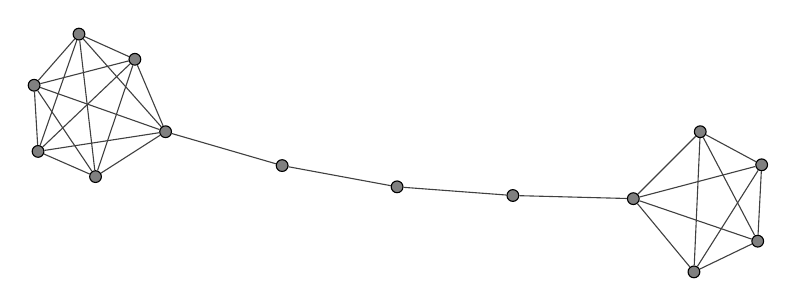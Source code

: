 \begin{tikzpicture}[scale=1]
  \tikzstyle{every node}=[draw,circle,fill=gray,inner sep=1.5]
  \path (1.25,9.31) node [] (v0) {};
  \path (2.48,10.48) node [] (v1) {};
  \path (9.58,7.78) node [] (v10) {};
  \path (9.66,9.56) node [] (v11) {};
  \path (10.39,8.17) node [] (v12) {};
  \path (10.44,9.14) node [] (v13) {};
  \path (1.98,8.99) node [] (v2) {};
  \path (1.2,10.15) node [] (v3) {};
  \path (1.77,10.8) node [] (v4) {};
  \path (2.87,9.56) node [] (v5) {};
  \path (4.35,9.13) node [] (v6) {};
  \path (5.81,8.86) node [] (v7) {};
  \path (7.28,8.75) node [] (v8) {};
  \path (8.81,8.71) node [] (v9) {};
  \tikzstyle{every path}=[];
  \draw [darkgray] (v0)--(v1);
  \draw [darkgray] (v0)--(v2);
  \draw [darkgray] (v0)--(v3);
  \draw [darkgray] (v0)--(v4);
  \draw [darkgray] (v0)--(v5);
  \draw [darkgray] (v1)--(v2);
  \draw [darkgray] (v1)--(v3);
  \draw [darkgray] (v1)--(v4);
  \draw [darkgray] (v1)--(v5);
  \draw [darkgray] (v2)--(v3);
  \draw [darkgray] (v2)--(v4);
  \draw [darkgray] (v2)--(v5);
  \draw [darkgray] (v3)--(v4);
  \draw [darkgray] (v3)--(v5);
  \draw [darkgray] (v4)--(v5);
  \draw [darkgray] (v5)--(v6);
  \draw [darkgray] (v6)--(v7);
  \draw [darkgray] (v7)--(v8);
  \draw [darkgray] (v8)--(v9);
  \draw [darkgray] (v9)--(v10);
  \draw [darkgray] (v9)--(v11);
  \draw [darkgray] (v9)--(v12);
  \draw [darkgray] (v9)--(v13);
  \draw [darkgray] (v10)--(v11);
  \draw [darkgray] (v10)--(v12);
  \draw [darkgray] (v10)--(v13);
  \draw [darkgray] (v11)--(v12);
  \draw [darkgray] (v11)--(v13);
  \draw [darkgray] (v12)--(v13);
\end{tikzpicture}
